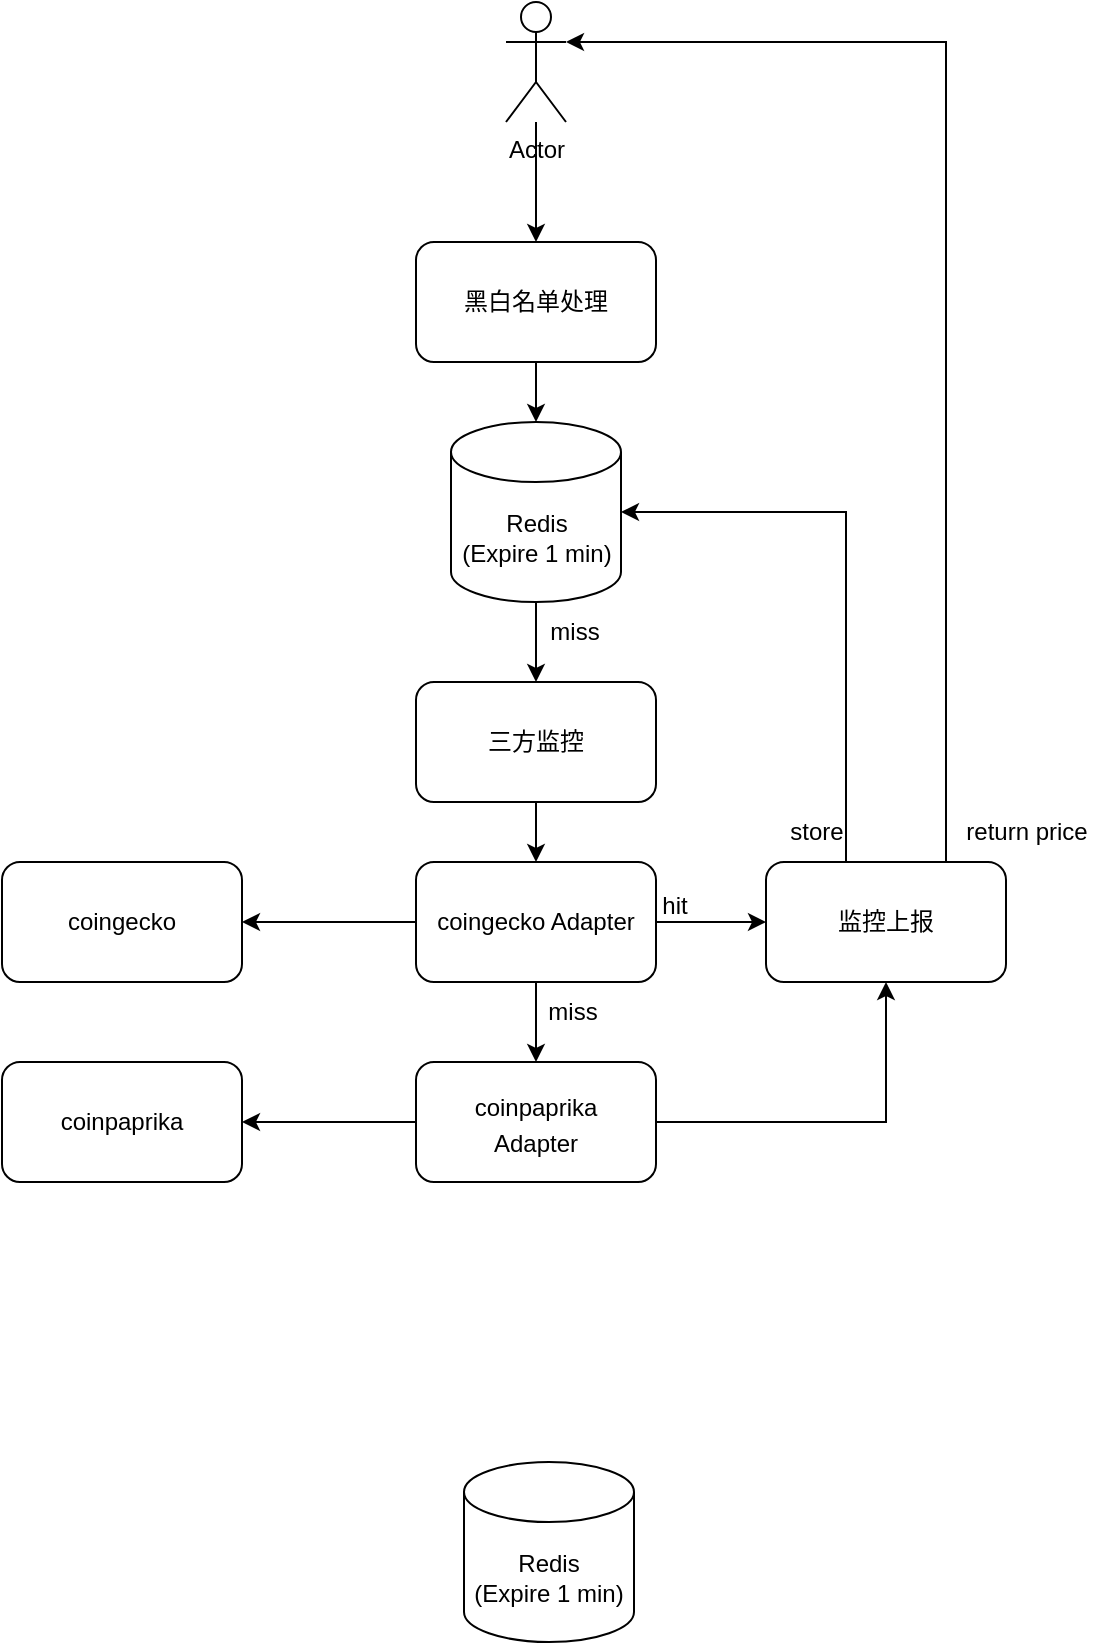 <mxfile version="21.6.6" type="github">
  <diagram name="第 1 页" id="yqQ3hrJPulyTldEbJ_DK">
    <mxGraphModel dx="1306" dy="716" grid="1" gridSize="10" guides="1" tooltips="1" connect="1" arrows="1" fold="1" page="1" pageScale="1" pageWidth="827" pageHeight="1169" math="0" shadow="0">
      <root>
        <mxCell id="0" />
        <mxCell id="1" parent="0" />
        <mxCell id="-pOtgHXbaxwmbOymeWTH-7" value="" style="edgeStyle=orthogonalEdgeStyle;rounded=0;orthogonalLoop=1;jettySize=auto;html=1;" edge="1" parent="1" source="-pOtgHXbaxwmbOymeWTH-3">
          <mxGeometry relative="1" as="geometry">
            <mxPoint x="365" y="390" as="targetPoint" />
          </mxGeometry>
        </mxCell>
        <mxCell id="-pOtgHXbaxwmbOymeWTH-3" value="Redis&lt;br&gt;(Expire 1 min)" style="shape=cylinder3;whiteSpace=wrap;html=1;boundedLbl=1;backgroundOutline=1;size=15;" vertex="1" parent="1">
          <mxGeometry x="322.5" y="260" width="85" height="90" as="geometry" />
        </mxCell>
        <mxCell id="-pOtgHXbaxwmbOymeWTH-8" value="" style="edgeStyle=orthogonalEdgeStyle;rounded=0;orthogonalLoop=1;jettySize=auto;html=1;" edge="1" parent="1" source="-pOtgHXbaxwmbOymeWTH-5" target="-pOtgHXbaxwmbOymeWTH-6">
          <mxGeometry relative="1" as="geometry" />
        </mxCell>
        <mxCell id="-pOtgHXbaxwmbOymeWTH-13" style="edgeStyle=orthogonalEdgeStyle;rounded=0;orthogonalLoop=1;jettySize=auto;html=1;exitX=1;exitY=0.5;exitDx=0;exitDy=0;entryX=0;entryY=0.5;entryDx=0;entryDy=0;" edge="1" parent="1" source="-pOtgHXbaxwmbOymeWTH-5" target="-pOtgHXbaxwmbOymeWTH-12">
          <mxGeometry relative="1" as="geometry" />
        </mxCell>
        <mxCell id="-pOtgHXbaxwmbOymeWTH-37" style="edgeStyle=orthogonalEdgeStyle;rounded=0;orthogonalLoop=1;jettySize=auto;html=1;exitX=0;exitY=0.5;exitDx=0;exitDy=0;entryX=1;entryY=0.5;entryDx=0;entryDy=0;" edge="1" parent="1" source="-pOtgHXbaxwmbOymeWTH-5" target="-pOtgHXbaxwmbOymeWTH-35">
          <mxGeometry relative="1" as="geometry" />
        </mxCell>
        <mxCell id="-pOtgHXbaxwmbOymeWTH-5" value="coingecko Adapter" style="rounded=1;whiteSpace=wrap;html=1;" vertex="1" parent="1">
          <mxGeometry x="305" y="480" width="120" height="60" as="geometry" />
        </mxCell>
        <mxCell id="-pOtgHXbaxwmbOymeWTH-14" style="edgeStyle=orthogonalEdgeStyle;rounded=0;orthogonalLoop=1;jettySize=auto;html=1;entryX=0.5;entryY=1;entryDx=0;entryDy=0;" edge="1" parent="1" source="-pOtgHXbaxwmbOymeWTH-6" target="-pOtgHXbaxwmbOymeWTH-12">
          <mxGeometry relative="1" as="geometry" />
        </mxCell>
        <mxCell id="-pOtgHXbaxwmbOymeWTH-39" style="edgeStyle=orthogonalEdgeStyle;rounded=0;orthogonalLoop=1;jettySize=auto;html=1;exitX=0;exitY=0.5;exitDx=0;exitDy=0;entryX=1;entryY=0.5;entryDx=0;entryDy=0;" edge="1" parent="1" source="-pOtgHXbaxwmbOymeWTH-6" target="-pOtgHXbaxwmbOymeWTH-36">
          <mxGeometry relative="1" as="geometry" />
        </mxCell>
        <mxCell id="-pOtgHXbaxwmbOymeWTH-6" value="&lt;table id=&quot;3893c9cf-16d9-4c6e-9450-707d32a2a02b&quot; class=&quot;simple-table&quot;&gt;&lt;tbody&gt;&lt;tr id=&quot;10b8a67f-8c77-4f25-928b-4482de56c09c&quot;&gt;&lt;td id=&quot;b&gt;DO&quot; class=&quot;&quot;&gt;coinpaprika&lt;/td&gt;&lt;/tr&gt;&lt;/tbody&gt;&lt;/table&gt;Adapter" style="rounded=1;whiteSpace=wrap;html=1;" vertex="1" parent="1">
          <mxGeometry x="305" y="580" width="120" height="60" as="geometry" />
        </mxCell>
        <mxCell id="-pOtgHXbaxwmbOymeWTH-10" value="miss" style="text;html=1;align=center;verticalAlign=middle;resizable=0;points=[];autosize=1;strokeColor=none;fillColor=none;" vertex="1" parent="1">
          <mxGeometry x="359" y="350" width="50" height="30" as="geometry" />
        </mxCell>
        <mxCell id="-pOtgHXbaxwmbOymeWTH-11" value="miss" style="text;html=1;align=center;verticalAlign=middle;resizable=0;points=[];autosize=1;strokeColor=none;fillColor=none;" vertex="1" parent="1">
          <mxGeometry x="357.5" y="540" width="50" height="30" as="geometry" />
        </mxCell>
        <mxCell id="-pOtgHXbaxwmbOymeWTH-15" style="edgeStyle=orthogonalEdgeStyle;rounded=0;orthogonalLoop=1;jettySize=auto;html=1;entryX=1;entryY=0.5;entryDx=0;entryDy=0;entryPerimeter=0;" edge="1" parent="1" source="-pOtgHXbaxwmbOymeWTH-12" target="-pOtgHXbaxwmbOymeWTH-3">
          <mxGeometry relative="1" as="geometry">
            <Array as="points">
              <mxPoint x="520" y="305" />
            </Array>
          </mxGeometry>
        </mxCell>
        <mxCell id="-pOtgHXbaxwmbOymeWTH-32" style="edgeStyle=orthogonalEdgeStyle;rounded=0;orthogonalLoop=1;jettySize=auto;html=1;exitX=0.75;exitY=0;exitDx=0;exitDy=0;entryX=1;entryY=0.333;entryDx=0;entryDy=0;entryPerimeter=0;" edge="1" parent="1" source="-pOtgHXbaxwmbOymeWTH-12" target="-pOtgHXbaxwmbOymeWTH-25">
          <mxGeometry relative="1" as="geometry" />
        </mxCell>
        <mxCell id="-pOtgHXbaxwmbOymeWTH-12" value="监控上报" style="rounded=1;whiteSpace=wrap;html=1;" vertex="1" parent="1">
          <mxGeometry x="480" y="480" width="120" height="60" as="geometry" />
        </mxCell>
        <mxCell id="-pOtgHXbaxwmbOymeWTH-16" value="store" style="text;html=1;align=center;verticalAlign=middle;resizable=0;points=[];autosize=1;strokeColor=none;fillColor=none;" vertex="1" parent="1">
          <mxGeometry x="480" y="450" width="50" height="30" as="geometry" />
        </mxCell>
        <mxCell id="-pOtgHXbaxwmbOymeWTH-18" style="edgeStyle=orthogonalEdgeStyle;rounded=0;orthogonalLoop=1;jettySize=auto;html=1;exitX=0.5;exitY=1;exitDx=0;exitDy=0;entryX=0.5;entryY=0;entryDx=0;entryDy=0;" edge="1" parent="1" source="-pOtgHXbaxwmbOymeWTH-17" target="-pOtgHXbaxwmbOymeWTH-5">
          <mxGeometry relative="1" as="geometry" />
        </mxCell>
        <mxCell id="-pOtgHXbaxwmbOymeWTH-17" value="三方监控" style="rounded=1;whiteSpace=wrap;html=1;" vertex="1" parent="1">
          <mxGeometry x="305" y="390" width="120" height="60" as="geometry" />
        </mxCell>
        <mxCell id="-pOtgHXbaxwmbOymeWTH-28" style="edgeStyle=orthogonalEdgeStyle;rounded=0;orthogonalLoop=1;jettySize=auto;html=1;entryX=0.5;entryY=0;entryDx=0;entryDy=0;" edge="1" parent="1" source="-pOtgHXbaxwmbOymeWTH-25" target="-pOtgHXbaxwmbOymeWTH-27">
          <mxGeometry relative="1" as="geometry" />
        </mxCell>
        <mxCell id="-pOtgHXbaxwmbOymeWTH-25" value="Actor" style="shape=umlActor;verticalLabelPosition=bottom;verticalAlign=top;html=1;outlineConnect=0;" vertex="1" parent="1">
          <mxGeometry x="350" y="50" width="30" height="60" as="geometry" />
        </mxCell>
        <mxCell id="-pOtgHXbaxwmbOymeWTH-29" style="edgeStyle=orthogonalEdgeStyle;rounded=0;orthogonalLoop=1;jettySize=auto;html=1;exitX=0.5;exitY=1;exitDx=0;exitDy=0;entryX=0.5;entryY=0;entryDx=0;entryDy=0;entryPerimeter=0;" edge="1" parent="1" source="-pOtgHXbaxwmbOymeWTH-27" target="-pOtgHXbaxwmbOymeWTH-3">
          <mxGeometry relative="1" as="geometry" />
        </mxCell>
        <mxCell id="-pOtgHXbaxwmbOymeWTH-27" value="黑白名单处理" style="rounded=1;whiteSpace=wrap;html=1;" vertex="1" parent="1">
          <mxGeometry x="305" y="170" width="120" height="60" as="geometry" />
        </mxCell>
        <mxCell id="-pOtgHXbaxwmbOymeWTH-33" value="return price" style="text;html=1;align=center;verticalAlign=middle;resizable=0;points=[];autosize=1;strokeColor=none;fillColor=none;" vertex="1" parent="1">
          <mxGeometry x="570" y="450" width="80" height="30" as="geometry" />
        </mxCell>
        <mxCell id="-pOtgHXbaxwmbOymeWTH-35" value="coingecko" style="rounded=1;whiteSpace=wrap;html=1;" vertex="1" parent="1">
          <mxGeometry x="98" y="480" width="120" height="60" as="geometry" />
        </mxCell>
        <mxCell id="-pOtgHXbaxwmbOymeWTH-36" value="&lt;table style=&quot;border-color: var(--border-color);&quot; id=&quot;3893c9cf-16d9-4c6e-9450-707d32a2a02b&quot; class=&quot;simple-table&quot;&gt;&lt;tbody style=&quot;border-color: var(--border-color);&quot;&gt;&lt;tr style=&quot;border-color: var(--border-color);&quot; id=&quot;10b8a67f-8c77-4f25-928b-4482de56c09c&quot;&gt;&lt;td style=&quot;border-color: var(--border-color);&quot; id=&quot;b&gt;DO&quot; class=&quot;&quot;&gt;coinpaprika&lt;/td&gt;&lt;/tr&gt;&lt;/tbody&gt;&lt;/table&gt;" style="rounded=1;whiteSpace=wrap;html=1;" vertex="1" parent="1">
          <mxGeometry x="98" y="580" width="120" height="60" as="geometry" />
        </mxCell>
        <mxCell id="-pOtgHXbaxwmbOymeWTH-40" value="hit" style="text;html=1;align=center;verticalAlign=middle;resizable=0;points=[];autosize=1;strokeColor=none;fillColor=none;" vertex="1" parent="1">
          <mxGeometry x="414" y="487" width="40" height="30" as="geometry" />
        </mxCell>
        <mxCell id="-pOtgHXbaxwmbOymeWTH-42" value="Redis&lt;br&gt;(Expire 1 min)" style="shape=cylinder3;whiteSpace=wrap;html=1;boundedLbl=1;backgroundOutline=1;size=15;" vertex="1" parent="1">
          <mxGeometry x="329" y="780" width="85" height="90" as="geometry" />
        </mxCell>
      </root>
    </mxGraphModel>
  </diagram>
</mxfile>
